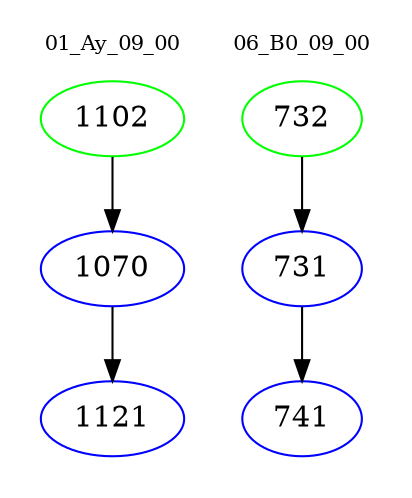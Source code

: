 digraph{
subgraph cluster_0 {
color = white
label = "01_Ay_09_00";
fontsize=10;
T0_1102 [label="1102", color="green"]
T0_1102 -> T0_1070 [color="black"]
T0_1070 [label="1070", color="blue"]
T0_1070 -> T0_1121 [color="black"]
T0_1121 [label="1121", color="blue"]
}
subgraph cluster_1 {
color = white
label = "06_B0_09_00";
fontsize=10;
T1_732 [label="732", color="green"]
T1_732 -> T1_731 [color="black"]
T1_731 [label="731", color="blue"]
T1_731 -> T1_741 [color="black"]
T1_741 [label="741", color="blue"]
}
}
